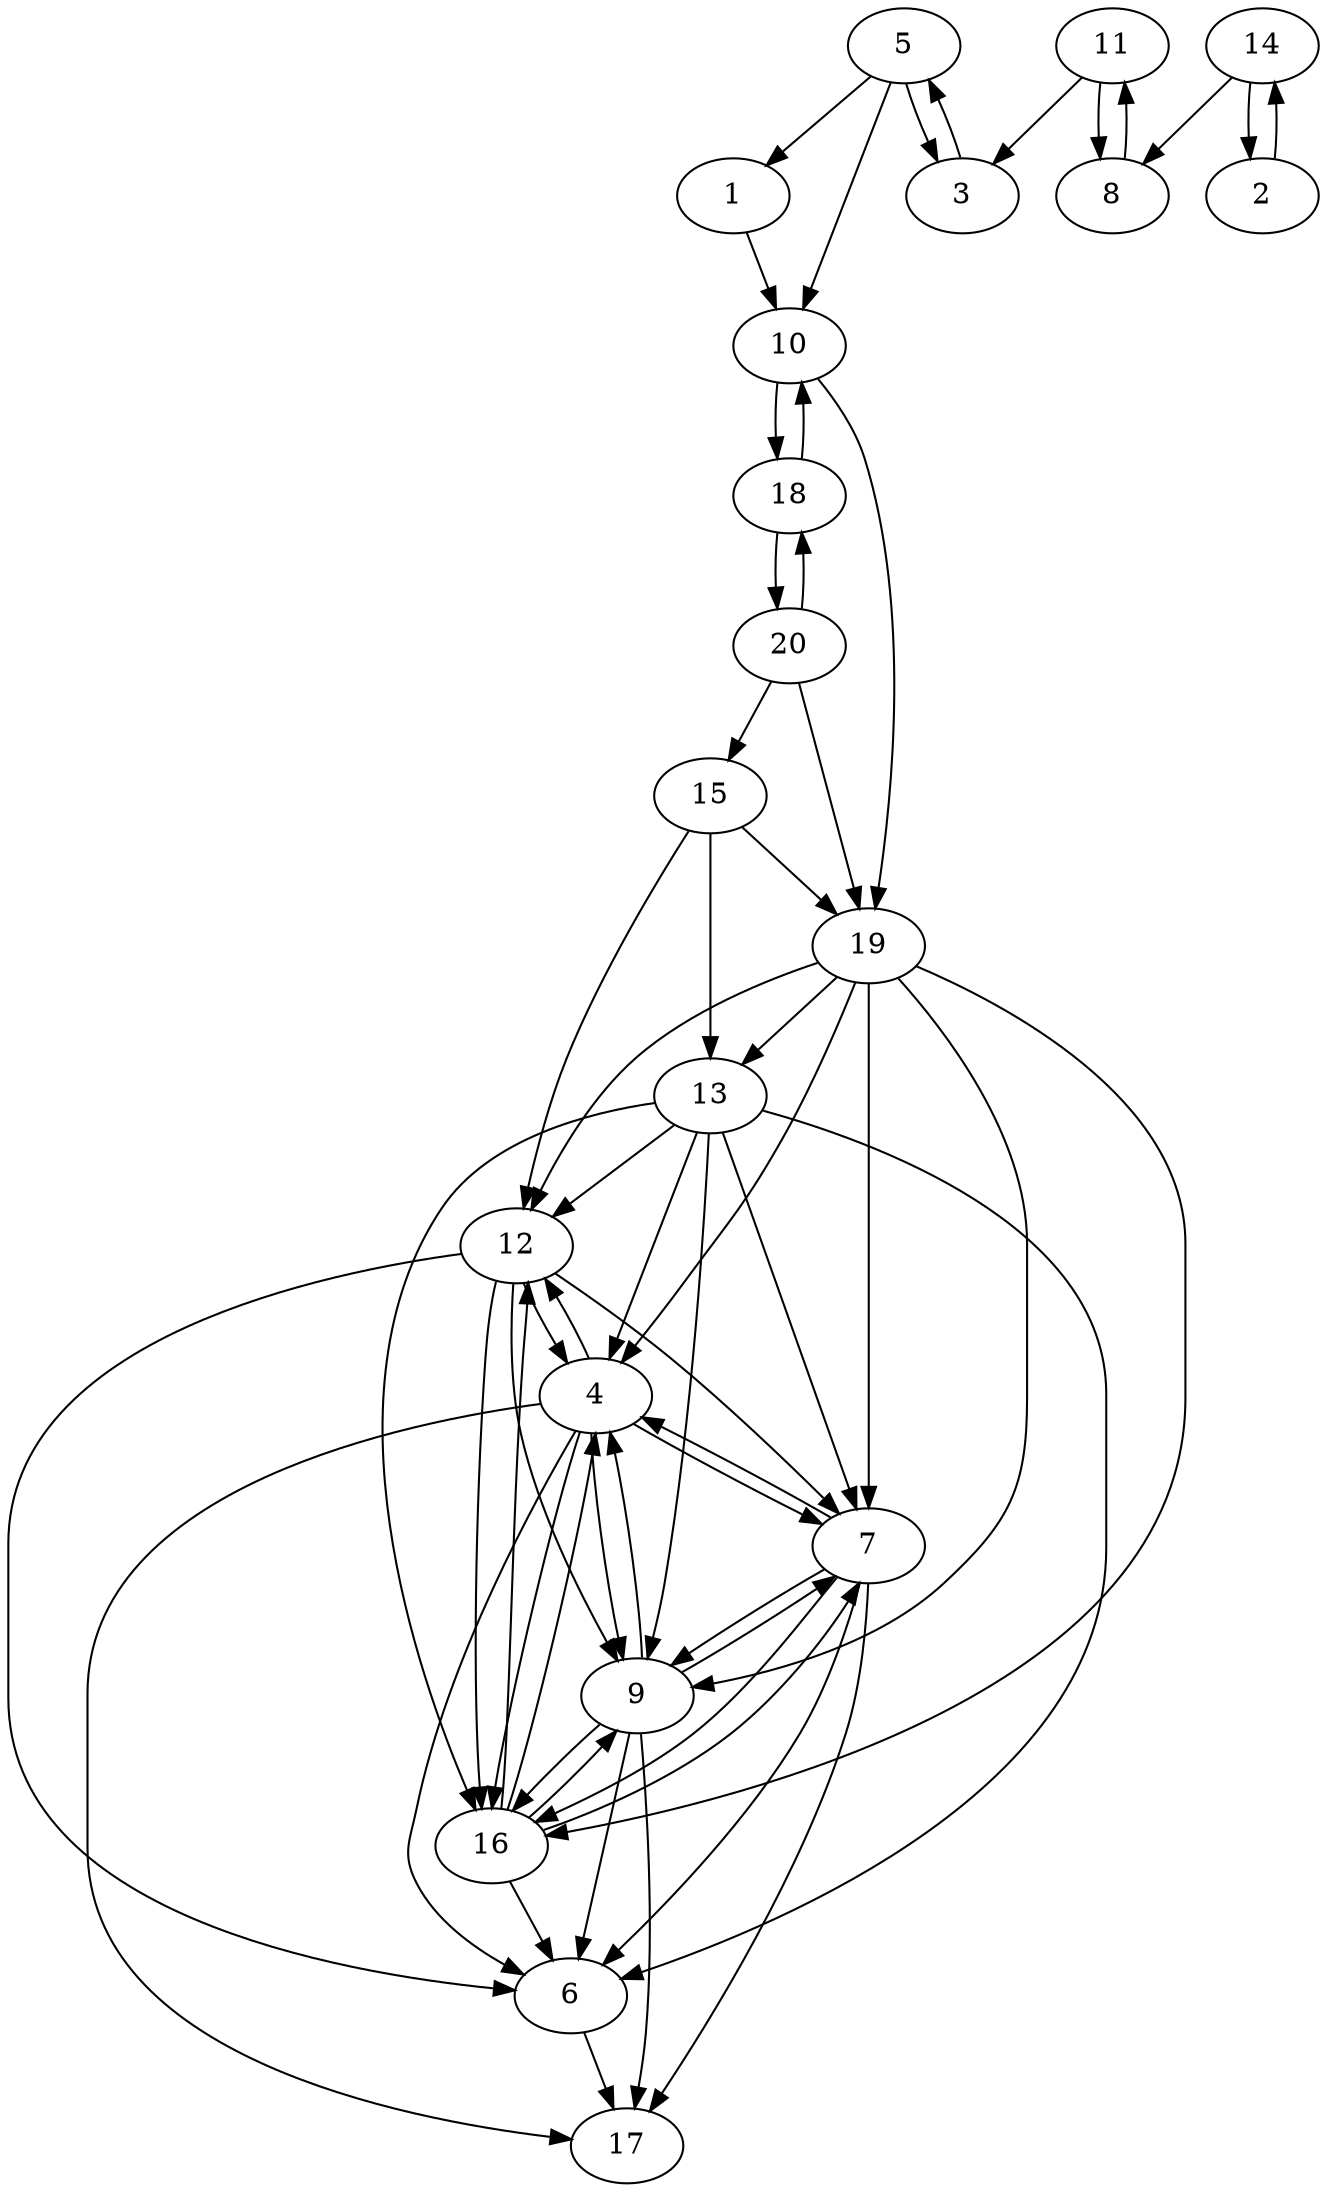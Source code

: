digraph G {
1 -> 10;
2 -> 14;
3 -> 5;
4 -> 6;
4 -> 7;
4 -> 9;
4 -> 12;
4 -> 16;
4 -> 17;
5 -> 1;
5 -> 3;
5 -> 10;
6 -> 17;
7 -> 4;
7 -> 6;
7 -> 9;
7 -> 16;
7 -> 17;
8 -> 11;
9 -> 4;
9 -> 6;
9 -> 7;
9 -> 16;
9 -> 17;
10 -> 18;
10 -> 19;
11 -> 3;
11 -> 8;
12 -> 4;
12 -> 6;
12 -> 7;
12 -> 9;
12 -> 16;
13 -> 4;
13 -> 6;
13 -> 7;
13 -> 9;
13 -> 12;
13 -> 16;
14 -> 2;
14 -> 8;
15 -> 12;
15 -> 13;
15 -> 19;
16 -> 4;
16 -> 6;
16 -> 7;
16 -> 9;
16 -> 12;
18 -> 10;
18 -> 20;
19 -> 4;
19 -> 7;
19 -> 9;
19 -> 12;
19 -> 13;
19 -> 16;
20 -> 15;
20 -> 18;
20 -> 19;
}
